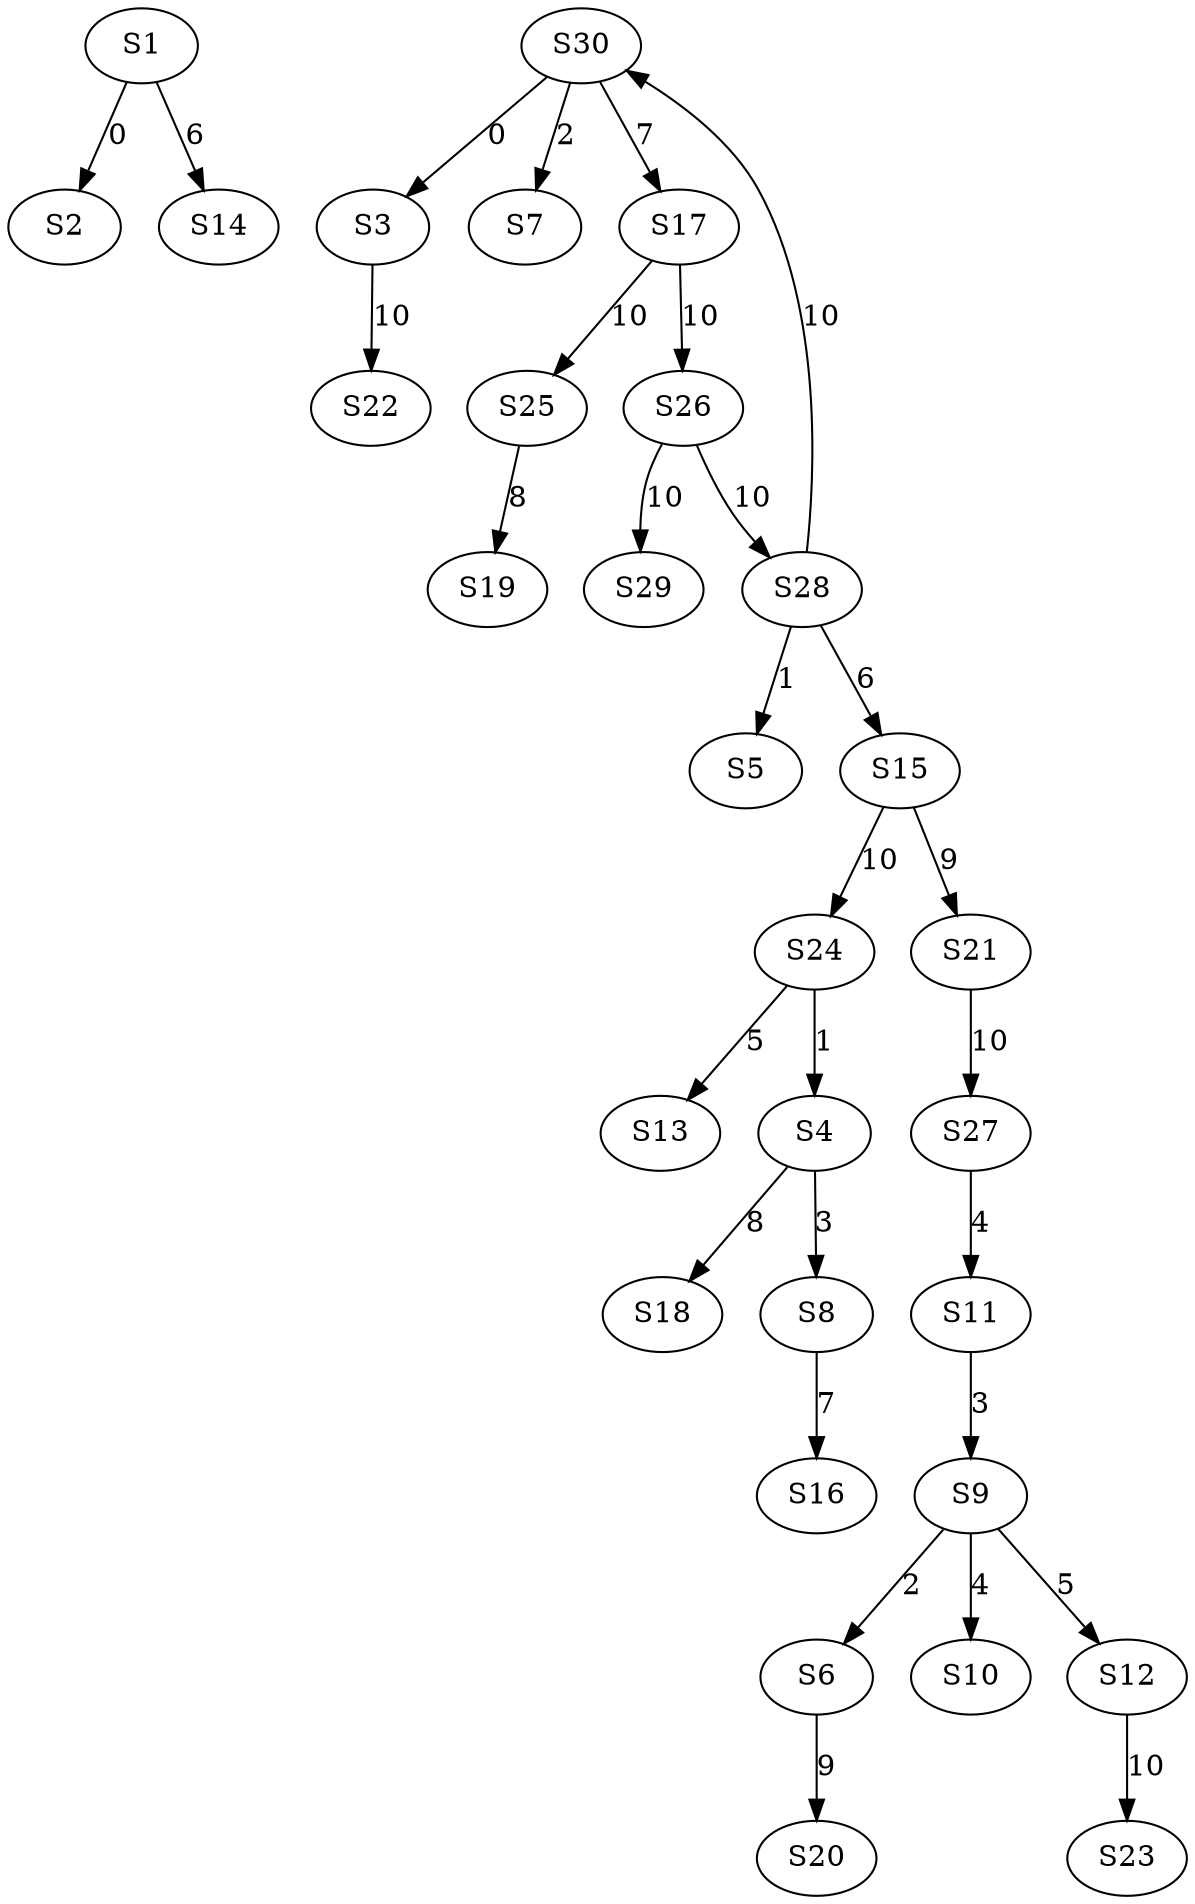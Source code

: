 strict digraph {
	S1 -> S2 [ label = 0 ];
	S30 -> S3 [ label = 0 ];
	S24 -> S4 [ label = 1 ];
	S28 -> S5 [ label = 1 ];
	S9 -> S6 [ label = 2 ];
	S30 -> S7 [ label = 2 ];
	S4 -> S8 [ label = 3 ];
	S11 -> S9 [ label = 3 ];
	S9 -> S10 [ label = 4 ];
	S27 -> S11 [ label = 4 ];
	S9 -> S12 [ label = 5 ];
	S24 -> S13 [ label = 5 ];
	S1 -> S14 [ label = 6 ];
	S28 -> S15 [ label = 6 ];
	S8 -> S16 [ label = 7 ];
	S30 -> S17 [ label = 7 ];
	S4 -> S18 [ label = 8 ];
	S25 -> S19 [ label = 8 ];
	S6 -> S20 [ label = 9 ];
	S15 -> S21 [ label = 9 ];
	S3 -> S22 [ label = 10 ];
	S12 -> S23 [ label = 10 ];
	S15 -> S24 [ label = 10 ];
	S17 -> S25 [ label = 10 ];
	S17 -> S26 [ label = 10 ];
	S21 -> S27 [ label = 10 ];
	S26 -> S28 [ label = 10 ];
	S26 -> S29 [ label = 10 ];
	S28 -> S30 [ label = 10 ];
}